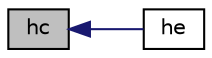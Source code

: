 digraph "hc"
{
  bgcolor="transparent";
  edge [fontname="Helvetica",fontsize="10",labelfontname="Helvetica",labelfontsize="10"];
  node [fontname="Helvetica",fontsize="10",shape=record];
  rankdir="LR";
  Node1 [label="hc",height=0.2,width=0.4,color="black", fillcolor="grey75", style="filled", fontcolor="black"];
  Node1 -> Node2 [dir="back",color="midnightblue",fontsize="10",style="solid",fontname="Helvetica"];
  Node2 [label="he",height=0.2,width=0.4,color="black",URL="$a01586.html#ab79fd223dde2e565f8c9a8e7bd39b52e",tooltip="Enthalpy/Internal energy [J/kg]. "];
}
